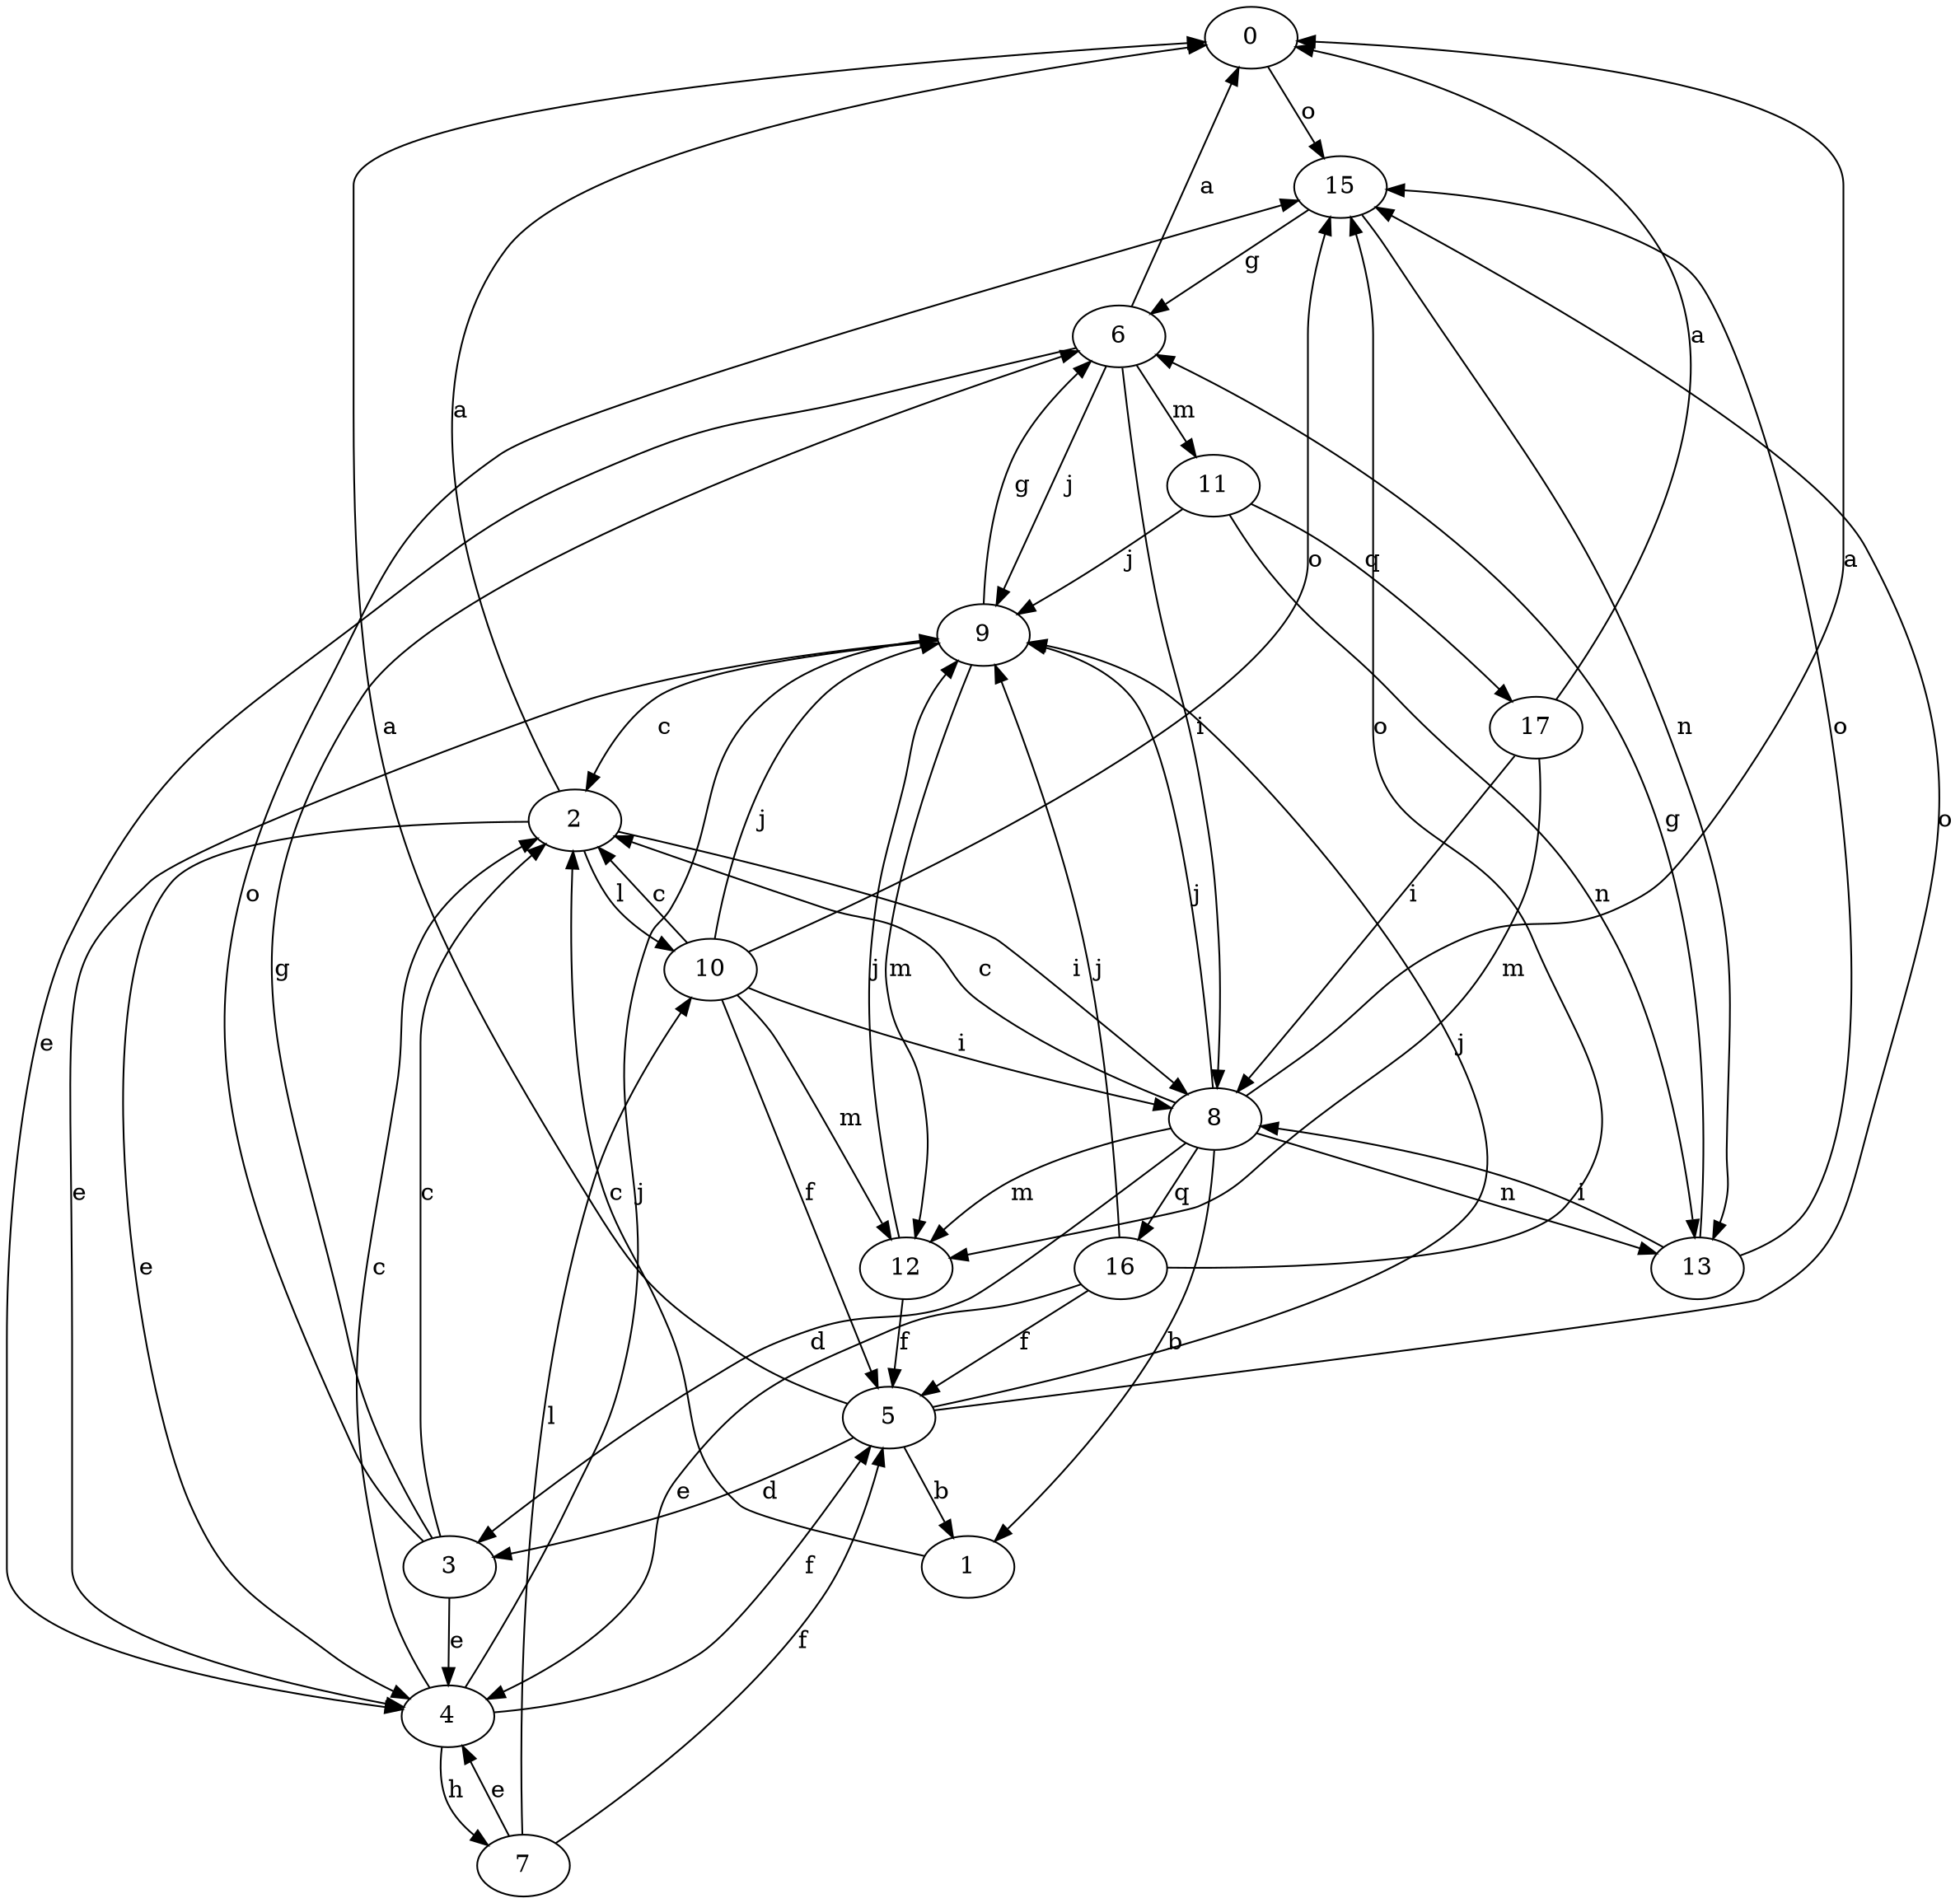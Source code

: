 strict digraph  {
0;
1;
2;
3;
4;
5;
6;
7;
8;
9;
10;
11;
12;
13;
15;
16;
17;
0 -> 15  [label=o];
1 -> 2  [label=c];
2 -> 0  [label=a];
2 -> 4  [label=e];
2 -> 8  [label=i];
2 -> 10  [label=l];
3 -> 2  [label=c];
3 -> 4  [label=e];
3 -> 6  [label=g];
3 -> 15  [label=o];
4 -> 2  [label=c];
4 -> 5  [label=f];
4 -> 7  [label=h];
4 -> 9  [label=j];
5 -> 0  [label=a];
5 -> 1  [label=b];
5 -> 3  [label=d];
5 -> 9  [label=j];
5 -> 15  [label=o];
6 -> 0  [label=a];
6 -> 4  [label=e];
6 -> 8  [label=i];
6 -> 9  [label=j];
6 -> 11  [label=m];
7 -> 4  [label=e];
7 -> 5  [label=f];
7 -> 10  [label=l];
8 -> 0  [label=a];
8 -> 1  [label=b];
8 -> 2  [label=c];
8 -> 3  [label=d];
8 -> 9  [label=j];
8 -> 12  [label=m];
8 -> 13  [label=n];
8 -> 16  [label=q];
9 -> 2  [label=c];
9 -> 4  [label=e];
9 -> 6  [label=g];
9 -> 12  [label=m];
10 -> 2  [label=c];
10 -> 5  [label=f];
10 -> 8  [label=i];
10 -> 9  [label=j];
10 -> 12  [label=m];
10 -> 15  [label=o];
11 -> 9  [label=j];
11 -> 13  [label=n];
11 -> 17  [label=q];
12 -> 5  [label=f];
12 -> 9  [label=j];
13 -> 6  [label=g];
13 -> 8  [label=i];
13 -> 15  [label=o];
15 -> 6  [label=g];
15 -> 13  [label=n];
16 -> 4  [label=e];
16 -> 5  [label=f];
16 -> 9  [label=j];
16 -> 15  [label=o];
17 -> 0  [label=a];
17 -> 8  [label=i];
17 -> 12  [label=m];
}

